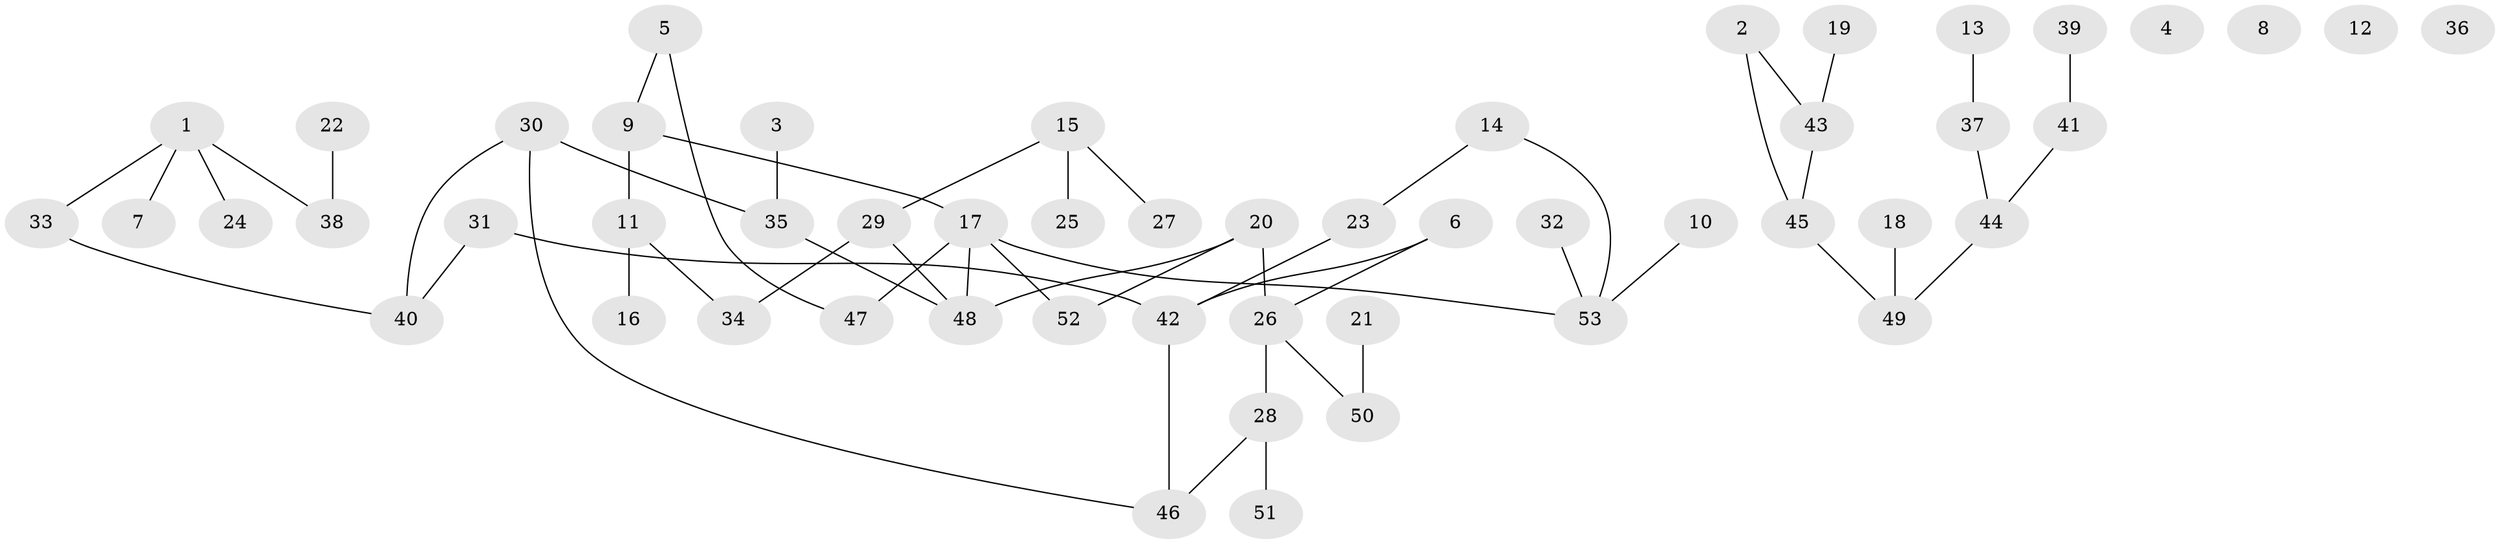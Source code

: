 // Generated by graph-tools (version 1.1) at 2025/39/03/09/25 04:39:56]
// undirected, 53 vertices, 55 edges
graph export_dot {
graph [start="1"]
  node [color=gray90,style=filled];
  1;
  2;
  3;
  4;
  5;
  6;
  7;
  8;
  9;
  10;
  11;
  12;
  13;
  14;
  15;
  16;
  17;
  18;
  19;
  20;
  21;
  22;
  23;
  24;
  25;
  26;
  27;
  28;
  29;
  30;
  31;
  32;
  33;
  34;
  35;
  36;
  37;
  38;
  39;
  40;
  41;
  42;
  43;
  44;
  45;
  46;
  47;
  48;
  49;
  50;
  51;
  52;
  53;
  1 -- 7;
  1 -- 24;
  1 -- 33;
  1 -- 38;
  2 -- 43;
  2 -- 45;
  3 -- 35;
  5 -- 9;
  5 -- 47;
  6 -- 26;
  6 -- 42;
  9 -- 11;
  9 -- 17;
  10 -- 53;
  11 -- 16;
  11 -- 34;
  13 -- 37;
  14 -- 23;
  14 -- 53;
  15 -- 25;
  15 -- 27;
  15 -- 29;
  17 -- 47;
  17 -- 48;
  17 -- 52;
  17 -- 53;
  18 -- 49;
  19 -- 43;
  20 -- 26;
  20 -- 48;
  20 -- 52;
  21 -- 50;
  22 -- 38;
  23 -- 42;
  26 -- 28;
  26 -- 50;
  28 -- 46;
  28 -- 51;
  29 -- 34;
  29 -- 48;
  30 -- 35;
  30 -- 40;
  30 -- 46;
  31 -- 40;
  31 -- 42;
  32 -- 53;
  33 -- 40;
  35 -- 48;
  37 -- 44;
  39 -- 41;
  41 -- 44;
  42 -- 46;
  43 -- 45;
  44 -- 49;
  45 -- 49;
}
